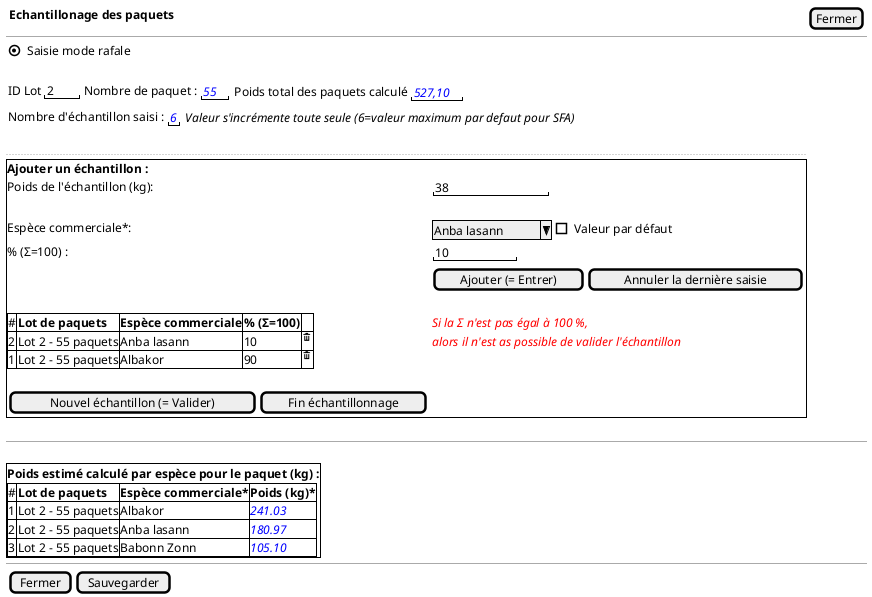 @startsalt
{
  <b> Echantillonage des paquets | [Fermer]
  -- | --
  {(X) Saisie mode rafale  }
  {
    .
    {ID Lot| " 2  " | Nombre de paquet : {"<color:blue><i>55 "} | {Poids total des paquets calculé { "<color:blue><i>527,10"}}}
    {Nombre d'échantillon saisi : {"<color:blue><i>6"} | {<i>Valeur s'incrémente toute seule (6=valeur maximum par defaut pour SFA)} }
  }
.
..
  {+
  <b>Ajouter un échantillon :
  Poids de l'échantillon (kg):              | { "          38  "  }
  .
  Espèce commerciale*:       | { ^ Anba lasann ^ | [] Valeur par défaut }
  % (Σ=100) :               | { "    10    " }
  . |  {[Ajouter (= Entrer)] | [Annuler la dernière saisie]}
  .
      {#
        # | <b>Lot de paquets  | <b>Espèce commerciale  | <b>% (Σ=100) | .
        2 | Lot 2 - 55 paquets | Anba lasann            | 10           | <&trash>
        1 | Lot 2 - 55 paquets | Albakor                | 90           | <&trash>
      } | {<color:red><i>Si la Σ n'est pas égal à 100 %,
      <color:red><i>alors il n'est as possible de valider l'échantillon }
  .
  {[Nouvel échantillon (= Valider)] | [Fin échantillonnage ]}
  }
  .
  -- | --
  .
  {+
    <b>Poids estimé calculé par espèce pour le paquet (kg) :
    {#
        # | <b>Lot de paquets  | <b>Espèce commerciale*  | <b>Poids (kg)*
        1 | Lot 2 - 55 paquets | Albakor                 | <color:blue><i>241.03
        2 | Lot 2 - 55 paquets | Anba lasann             | <color:blue><i>180.97
        3 | Lot 2 - 55 paquets | Babonn Zonn             | <color:blue><i>105.10
    }
  }

  -- | --
  {{[Fermer ] | [Sauvegarder]}}
}
@endsalt
